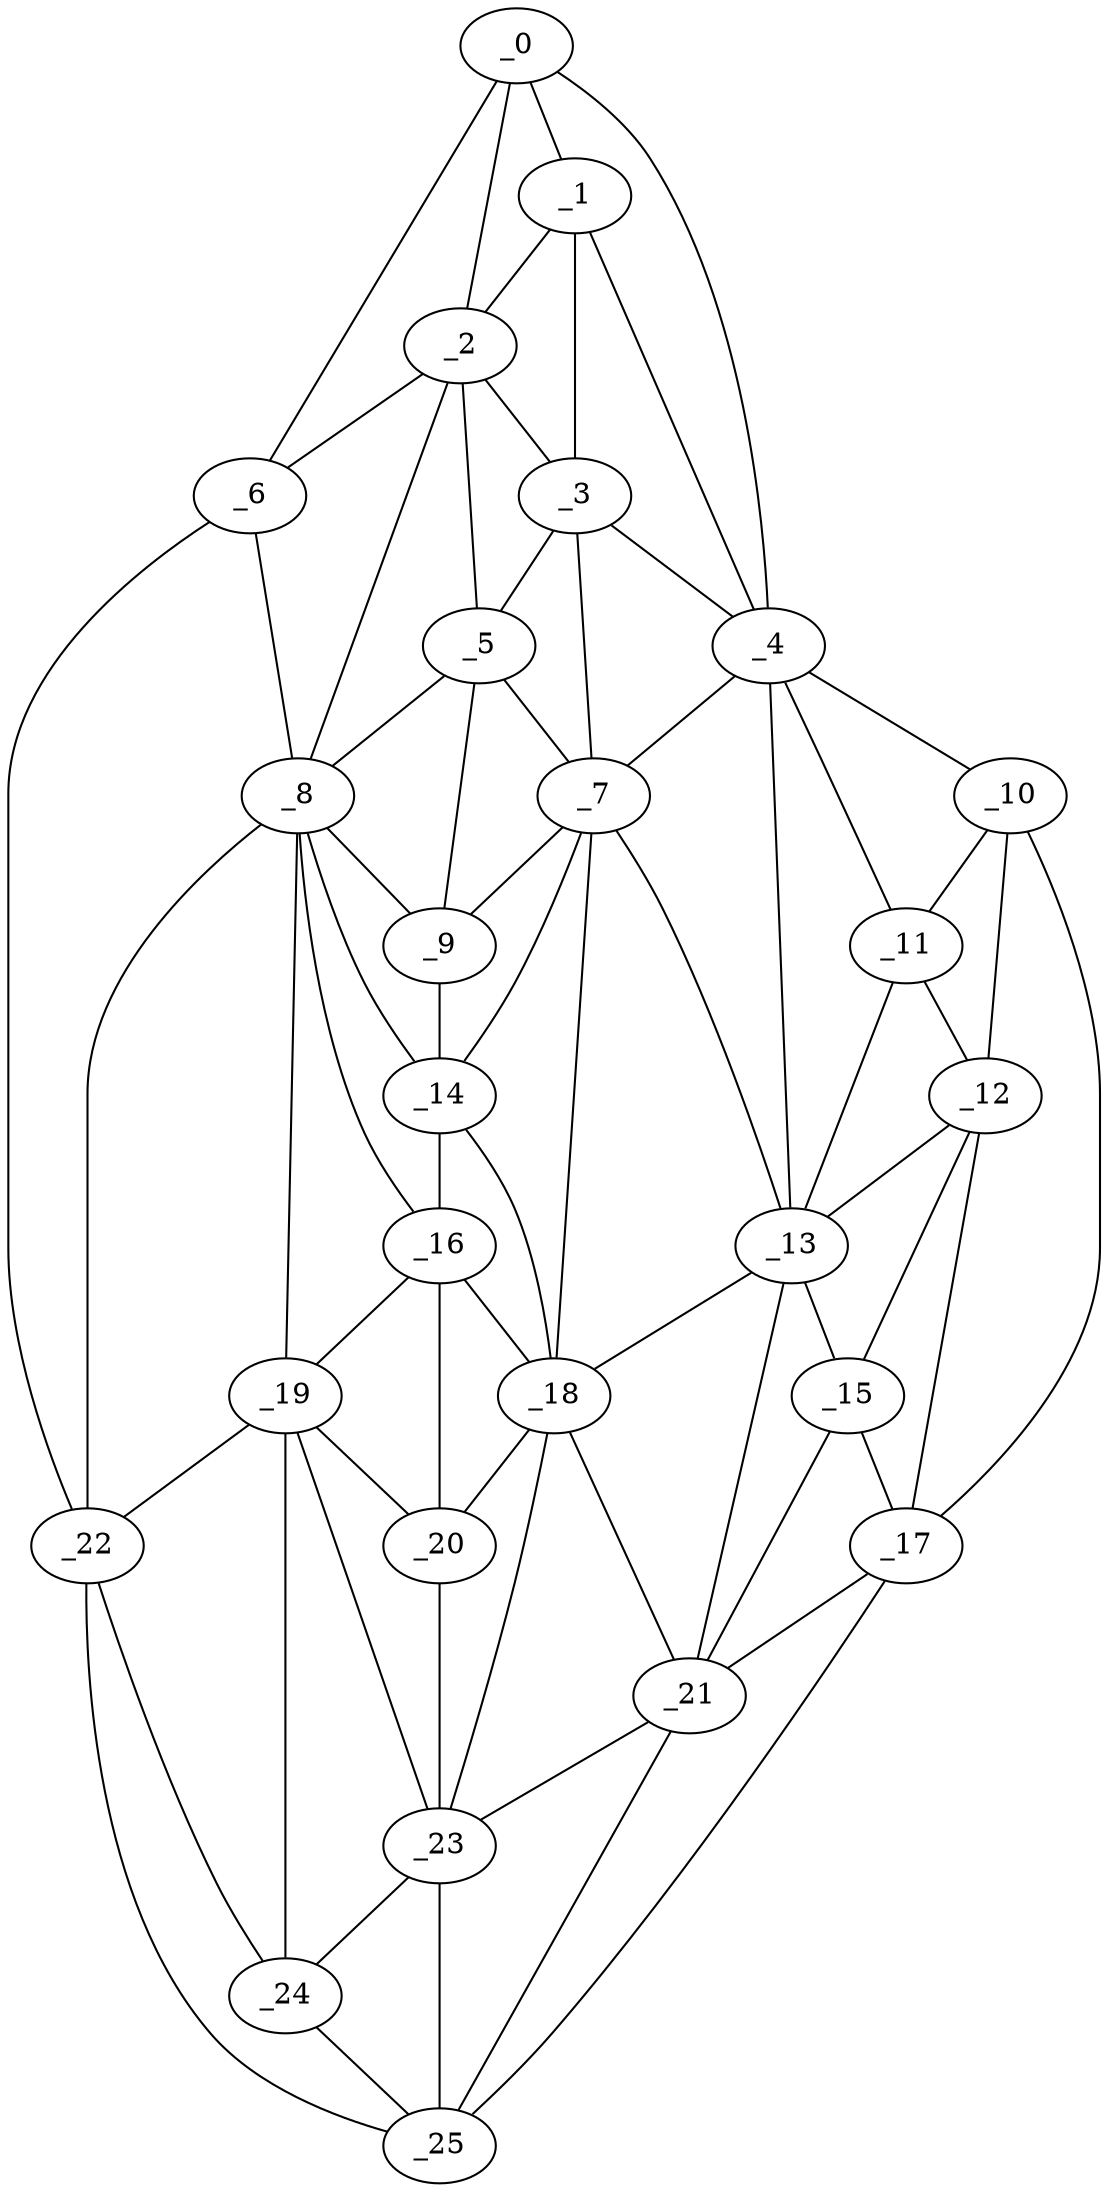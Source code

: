 graph "obj89__345.gxl" {
	_0	 [x=15,
		y=11];
	_1	 [x=25,
		y=36];
	_0 -- _1	 [valence=2];
	_2	 [x=27,
		y=27];
	_0 -- _2	 [valence=1];
	_4	 [x=37,
		y=97];
	_0 -- _4	 [valence=1];
	_6	 [x=47,
		y=4];
	_0 -- _6	 [valence=1];
	_1 -- _2	 [valence=1];
	_3	 [x=36,
		y=42];
	_1 -- _3	 [valence=2];
	_1 -- _4	 [valence=1];
	_2 -- _3	 [valence=1];
	_5	 [x=45,
		y=36];
	_2 -- _5	 [valence=2];
	_2 -- _6	 [valence=2];
	_8	 [x=53,
		y=13];
	_2 -- _8	 [valence=1];
	_3 -- _4	 [valence=2];
	_3 -- _5	 [valence=2];
	_7	 [x=51,
		y=43];
	_3 -- _7	 [valence=2];
	_4 -- _7	 [valence=2];
	_10	 [x=54,
		y=124];
	_4 -- _10	 [valence=1];
	_11	 [x=57,
		y=107];
	_4 -- _11	 [valence=1];
	_13	 [x=68,
		y=97];
	_4 -- _13	 [valence=2];
	_5 -- _7	 [valence=2];
	_5 -- _8	 [valence=1];
	_9	 [x=54,
		y=41];
	_5 -- _9	 [valence=2];
	_6 -- _8	 [valence=2];
	_22	 [x=92,
		y=12];
	_6 -- _22	 [valence=1];
	_7 -- _9	 [valence=2];
	_7 -- _13	 [valence=1];
	_14	 [x=69,
		y=41];
	_7 -- _14	 [valence=1];
	_18	 [x=86,
		y=63];
	_7 -- _18	 [valence=1];
	_8 -- _9	 [valence=2];
	_8 -- _14	 [valence=1];
	_16	 [x=80,
		y=38];
	_8 -- _16	 [valence=2];
	_19	 [x=88,
		y=29];
	_8 -- _19	 [valence=1];
	_8 -- _22	 [valence=2];
	_9 -- _14	 [valence=2];
	_10 -- _11	 [valence=2];
	_12	 [x=66,
		y=118];
	_10 -- _12	 [valence=1];
	_17	 [x=81,
		y=117];
	_10 -- _17	 [valence=1];
	_11 -- _12	 [valence=2];
	_11 -- _13	 [valence=1];
	_12 -- _13	 [valence=1];
	_15	 [x=79,
		y=109];
	_12 -- _15	 [valence=2];
	_12 -- _17	 [valence=1];
	_13 -- _15	 [valence=2];
	_13 -- _18	 [valence=2];
	_21	 [x=90,
		y=77];
	_13 -- _21	 [valence=2];
	_14 -- _16	 [valence=1];
	_14 -- _18	 [valence=2];
	_15 -- _17	 [valence=2];
	_15 -- _21	 [valence=2];
	_16 -- _18	 [valence=2];
	_16 -- _19	 [valence=2];
	_20	 [x=89,
		y=40];
	_16 -- _20	 [valence=2];
	_17 -- _21	 [valence=2];
	_25	 [x=112,
		y=23];
	_17 -- _25	 [valence=1];
	_18 -- _20	 [valence=2];
	_18 -- _21	 [valence=1];
	_23	 [x=94,
		y=40];
	_18 -- _23	 [valence=1];
	_19 -- _20	 [valence=2];
	_19 -- _22	 [valence=2];
	_19 -- _23	 [valence=2];
	_24	 [x=102,
		y=19];
	_19 -- _24	 [valence=1];
	_20 -- _23	 [valence=2];
	_21 -- _23	 [valence=1];
	_21 -- _25	 [valence=2];
	_22 -- _24	 [valence=2];
	_22 -- _25	 [valence=1];
	_23 -- _24	 [valence=2];
	_23 -- _25	 [valence=2];
	_24 -- _25	 [valence=1];
}
